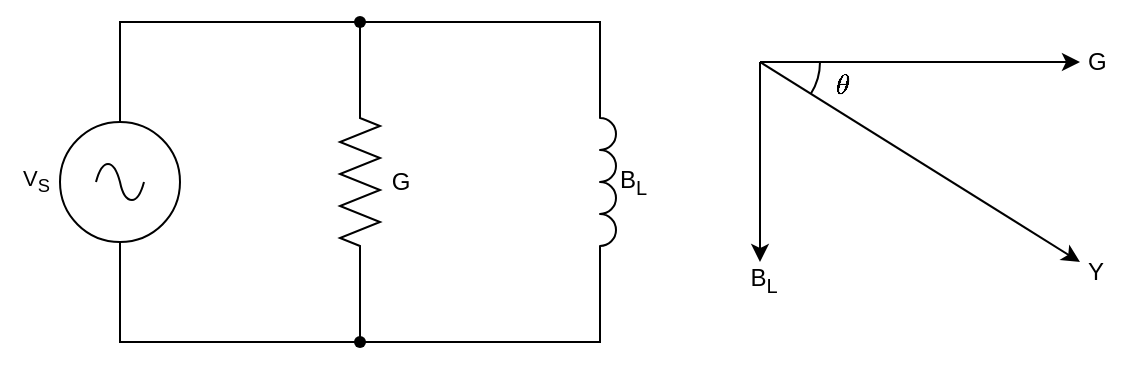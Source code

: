 <mxfile version="28.2.8">
  <diagram name="Page 1" id="Page-1">
    <mxGraphModel dx="1360" dy="765" grid="1" gridSize="10" guides="1" tooltips="1" connect="1" arrows="1" fold="1" page="1" pageScale="1" pageWidth="827" pageHeight="1169" math="1" shadow="0">
      <root>
        <mxCell id="0" />
        <mxCell id="1" parent="0" />
        <mxCell id="a2qW_MYBUop-qcKPNAVE-28" value="&lt;div align=&quot;right&quot;&gt;V&lt;sub&gt;S&lt;/sub&gt;&lt;/div&gt;" style="text;html=1;whiteSpace=wrap;strokeColor=none;fillColor=none;align=right;verticalAlign=middle;rounded=0;fontFamily=Helvetica;fontSize=11;fontColor=default;labelBackgroundColor=default;convertToSvg=1;" parent="1" vertex="1">
          <mxGeometry x="100" y="265" width="27" height="30" as="geometry" />
        </mxCell>
        <UserObject label="" tags="Électrique Lien" id="22">
          <mxCell parent="1" vertex="1" visible="0">
            <mxGeometry as="geometry" />
          </mxCell>
        </UserObject>
        <mxCell id="6UKD6J0Y2M0ALBOnThgI-23" value="" style="edgeStyle=orthogonalEdgeStyle;rounded=0;orthogonalLoop=1;jettySize=auto;html=1;endArrow=none;endFill=0;" parent="1" source="a2qW_MYBUop-qcKPNAVE-22" target="6UKD6J0Y2M0ALBOnThgI-22" edge="1">
          <mxGeometry relative="1" as="geometry">
            <Array as="points">
              <mxPoint x="160" y="200" />
            </Array>
          </mxGeometry>
        </mxCell>
        <mxCell id="6UKD6J0Y2M0ALBOnThgI-25" value="" style="edgeStyle=orthogonalEdgeStyle;shape=connector;rounded=0;orthogonalLoop=1;jettySize=auto;html=1;strokeColor=default;align=center;verticalAlign=middle;fontFamily=Helvetica;fontSize=11;fontColor=default;labelBackgroundColor=default;endArrow=none;endFill=0;" parent="1" source="a2qW_MYBUop-qcKPNAVE-22" target="6UKD6J0Y2M0ALBOnThgI-24" edge="1">
          <mxGeometry relative="1" as="geometry">
            <Array as="points">
              <mxPoint x="160" y="360" />
            </Array>
          </mxGeometry>
        </mxCell>
        <mxCell id="a2qW_MYBUop-qcKPNAVE-22" value="" style="pointerEvents=1;verticalLabelPosition=bottom;shadow=0;dashed=0;align=center;html=1;verticalAlign=top;shape=mxgraph.electrical.signal_sources.source;aspect=fixed;points=[[0.5,0,0],[1,0.5,0],[0.5,1,0],[0,0.5,0]];elSignalType=ac;" parent="1" vertex="1">
          <mxGeometry x="130" y="250" width="60" height="60" as="geometry" />
        </mxCell>
        <mxCell id="6UKD6J0Y2M0ALBOnThgI-26" value="" style="edgeStyle=orthogonalEdgeStyle;shape=connector;rounded=0;orthogonalLoop=1;jettySize=auto;html=1;strokeColor=default;align=center;verticalAlign=middle;fontFamily=Helvetica;fontSize=11;fontColor=default;labelBackgroundColor=default;endArrow=none;endFill=0;" parent="1" source="a2qW_MYBUop-qcKPNAVE-23" target="6UKD6J0Y2M0ALBOnThgI-22" edge="1">
          <mxGeometry relative="1" as="geometry" />
        </mxCell>
        <mxCell id="6UKD6J0Y2M0ALBOnThgI-27" value="" style="edgeStyle=orthogonalEdgeStyle;shape=connector;rounded=0;orthogonalLoop=1;jettySize=auto;html=1;strokeColor=default;align=center;verticalAlign=middle;fontFamily=Helvetica;fontSize=11;fontColor=default;labelBackgroundColor=default;endArrow=none;endFill=0;" parent="1" source="a2qW_MYBUop-qcKPNAVE-23" target="6UKD6J0Y2M0ALBOnThgI-22" edge="1">
          <mxGeometry relative="1" as="geometry" />
        </mxCell>
        <mxCell id="6UKD6J0Y2M0ALBOnThgI-28" style="edgeStyle=orthogonalEdgeStyle;shape=connector;rounded=0;orthogonalLoop=1;jettySize=auto;html=1;exitX=1;exitY=0.5;exitDx=0;exitDy=0;exitPerimeter=0;strokeColor=default;align=center;verticalAlign=middle;fontFamily=Helvetica;fontSize=11;fontColor=default;labelBackgroundColor=default;endArrow=none;endFill=0;" parent="1" source="a2qW_MYBUop-qcKPNAVE-23" target="6UKD6J0Y2M0ALBOnThgI-24" edge="1">
          <mxGeometry relative="1" as="geometry" />
        </mxCell>
        <mxCell id="a2qW_MYBUop-qcKPNAVE-23" value="G" style="pointerEvents=1;verticalLabelPosition=bottom;shadow=0;dashed=0;align=center;html=1;verticalAlign=middle;shape=mxgraph.electrical.resistors.resistor_2;convertToSvg=1;rotation=90;horizontal=0;" parent="1" vertex="1">
          <mxGeometry x="230" y="270" width="100" height="20" as="geometry" />
        </mxCell>
        <mxCell id="6UKD6J0Y2M0ALBOnThgI-29" style="edgeStyle=orthogonalEdgeStyle;shape=connector;rounded=0;orthogonalLoop=1;jettySize=auto;html=1;exitX=1;exitY=1;exitDx=0;exitDy=0;exitPerimeter=0;strokeColor=default;align=center;verticalAlign=middle;fontFamily=Helvetica;fontSize=11;fontColor=default;labelBackgroundColor=default;endArrow=none;endFill=0;" parent="1" source="a2qW_MYBUop-qcKPNAVE-24" target="6UKD6J0Y2M0ALBOnThgI-24" edge="1">
          <mxGeometry relative="1" as="geometry">
            <Array as="points">
              <mxPoint x="400" y="360" />
            </Array>
          </mxGeometry>
        </mxCell>
        <mxCell id="6UKD6J0Y2M0ALBOnThgI-30" style="edgeStyle=orthogonalEdgeStyle;shape=connector;rounded=0;orthogonalLoop=1;jettySize=auto;html=1;exitX=0;exitY=1;exitDx=0;exitDy=0;exitPerimeter=0;strokeColor=default;align=center;verticalAlign=middle;fontFamily=Helvetica;fontSize=11;fontColor=default;labelBackgroundColor=default;endArrow=none;endFill=0;" parent="1" source="a2qW_MYBUop-qcKPNAVE-24" target="6UKD6J0Y2M0ALBOnThgI-22" edge="1">
          <mxGeometry relative="1" as="geometry">
            <Array as="points">
              <mxPoint x="400" y="200" />
            </Array>
          </mxGeometry>
        </mxCell>
        <mxCell id="a2qW_MYBUop-qcKPNAVE-24" value="B&lt;sub&gt;L&lt;/sub&gt;" style="pointerEvents=1;verticalLabelPosition=bottom;shadow=0;dashed=0;align=left;html=1;verticalAlign=middle;shape=mxgraph.electrical.inductors.inductor_3;rotation=90;horizontal=0;convertToSvg=1;" parent="1" vertex="1">
          <mxGeometry x="354" y="276" width="100" height="8" as="geometry" />
        </mxCell>
        <mxCell id="6UKD6J0Y2M0ALBOnThgI-22" value="" style="shape=waypoint;sketch=0;size=6;pointerEvents=1;points=[];fillColor=default;resizable=0;rotatable=0;perimeter=centerPerimeter;snapToPoint=1;verticalAlign=top;shadow=0;dashed=0;" parent="1" vertex="1">
          <mxGeometry x="270" y="190" width="20" height="20" as="geometry" />
        </mxCell>
        <mxCell id="6UKD6J0Y2M0ALBOnThgI-24" value="" style="shape=waypoint;sketch=0;size=6;pointerEvents=1;points=[];fillColor=default;resizable=0;rotatable=0;perimeter=centerPerimeter;snapToPoint=1;verticalAlign=top;shadow=0;dashed=0;" parent="1" vertex="1">
          <mxGeometry x="270" y="350" width="20" height="20" as="geometry" />
        </mxCell>
        <mxCell id="zlLjj44zc3jWd5mg47hh-22" value="&lt;div&gt;$$\theta$$&lt;/div&gt;" style="text;html=1;whiteSpace=wrap;strokeColor=none;fillColor=none;align=center;verticalAlign=middle;rounded=0;" parent="1" vertex="1">
          <mxGeometry x="511" y="217" width="20" height="30" as="geometry" />
        </mxCell>
        <mxCell id="zlLjj44zc3jWd5mg47hh-23" value="G" style="text;html=1;whiteSpace=wrap;strokeColor=none;fillColor=none;align=left;verticalAlign=middle;rounded=0;spacingLeft=2;convertToSvg=1;" parent="1" vertex="1">
          <mxGeometry x="640" y="205" width="30" height="30" as="geometry" />
        </mxCell>
        <mxCell id="zlLjj44zc3jWd5mg47hh-24" value="Y" style="text;html=1;whiteSpace=wrap;strokeColor=none;fillColor=none;align=left;verticalAlign=middle;rounded=0;spacingLeft=2;convertToSvg=1;" parent="1" vertex="1">
          <mxGeometry x="640" y="310" width="30" height="30" as="geometry" />
        </mxCell>
        <mxCell id="zlLjj44zc3jWd5mg47hh-25" value="&lt;div align=&quot;center&quot;&gt;B&lt;sub&gt;L&lt;/sub&gt;&lt;/div&gt;" style="text;html=1;whiteSpace=wrap;strokeColor=none;fillColor=none;align=center;verticalAlign=middle;rounded=0;spacingLeft=2;convertToSvg=1;" parent="1" vertex="1">
          <mxGeometry x="466" y="314" width="30" height="30" as="geometry" />
        </mxCell>
        <mxCell id="zlLjj44zc3jWd5mg47hh-26" value="" style="edgeStyle=none;orthogonalLoop=1;jettySize=auto;html=1;rounded=0;" parent="1" edge="1">
          <mxGeometry width="80" relative="1" as="geometry">
            <mxPoint x="480" y="220" as="sourcePoint" />
            <mxPoint x="640" y="220" as="targetPoint" />
            <Array as="points" />
          </mxGeometry>
        </mxCell>
        <mxCell id="zlLjj44zc3jWd5mg47hh-27" value="" style="edgeStyle=none;orthogonalLoop=1;jettySize=auto;html=1;rounded=0;" parent="1" edge="1">
          <mxGeometry width="80" relative="1" as="geometry">
            <mxPoint x="480" y="220" as="sourcePoint" />
            <mxPoint x="480" y="320" as="targetPoint" />
            <Array as="points" />
          </mxGeometry>
        </mxCell>
        <mxCell id="zlLjj44zc3jWd5mg47hh-28" value="" style="edgeStyle=none;orthogonalLoop=1;jettySize=auto;html=1;rounded=0;" parent="1" edge="1">
          <mxGeometry width="80" relative="1" as="geometry">
            <mxPoint x="480" y="220" as="sourcePoint" />
            <mxPoint x="640" y="320" as="targetPoint" />
            <Array as="points" />
          </mxGeometry>
        </mxCell>
        <mxCell id="zlLjj44zc3jWd5mg47hh-29" value="" style="verticalLabelPosition=bottom;verticalAlign=top;html=1;shape=mxgraph.basic.arc;startAngle=0.25;endAngle=0.339;" parent="1" vertex="1">
          <mxGeometry x="450" y="190" width="60" height="60" as="geometry" />
        </mxCell>
      </root>
    </mxGraphModel>
  </diagram>
</mxfile>
